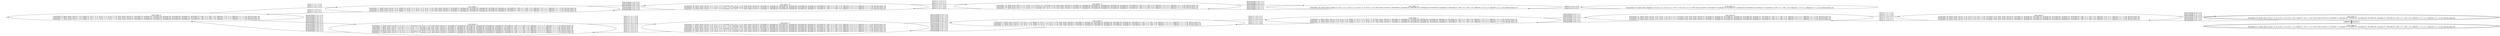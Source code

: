 digraph {
rankdir="LR"
s0[label="state_index=0
State(index=9, fluent atoms=[(at p2 c_0_0), (empty t1), (at t1 c_0_1), (at p3 c_0_1), (at p1 c_0_1)], static atoms=[(truck t1), (locatable t1), (package p3), (locatable p3), (package p2), (locatable p2), (package p1), (locatable p1), (cell c_0_1), (cell c_0_0), (adjacent c_0_0 c_0_1), (adjacent c_0_1 c_0_0)], derived atoms=[])
State(index=0, fluent atoms=[(at p1 c_0_0), (empty t1), (at t1 c_0_1), (at p2 c_0_1), (at p3 c_0_1)], static atoms=[(truck t1), (locatable t1), (package p3), (locatable p3), (package p2), (locatable p2), (package p1), (locatable p1), (cell c_0_1), (cell c_0_0), (adjacent c_0_0 c_0_1), (adjacent c_0_1 c_0_0)], derived atoms=[])
State(index=17, fluent atoms=[(at p3 c_0_0), (empty t1), (at t1 c_0_1), (at p2 c_0_1), (at p1 c_0_1)], static atoms=[(truck t1), (locatable t1), (package p3), (locatable p3), (package p2), (locatable p2), (package p1), (locatable p1), (cell c_0_1), (cell c_0_0), (adjacent c_0_0 c_0_1), (adjacent c_0_1 c_0_0)], derived atoms=[])
"]
s1[label="state_index=1
State(index=10, fluent atoms=[(at p2 c_0_0), (empty t1), (at p3 c_0_1), (at t1 c_0_0), (at p1 c_0_1)], static atoms=[(truck t1), (locatable t1), (package p3), (locatable p3), (package p2), (locatable p2), (package p1), (locatable p1), (cell c_0_1), (cell c_0_0), (adjacent c_0_0 c_0_1), (adjacent c_0_1 c_0_0)], derived atoms=[])
State(index=1, fluent atoms=[(at p1 c_0_0), (empty t1), (at p2 c_0_1), (at p3 c_0_1), (at t1 c_0_0)], static atoms=[(truck t1), (locatable t1), (package p3), (locatable p3), (package p2), (locatable p2), (package p1), (locatable p1), (cell c_0_1), (cell c_0_0), (adjacent c_0_0 c_0_1), (adjacent c_0_1 c_0_0)], derived atoms=[])
State(index=18, fluent atoms=[(at p3 c_0_0), (empty t1), (at p2 c_0_1), (at t1 c_0_0), (at p1 c_0_1)], static atoms=[(truck t1), (locatable t1), (package p3), (locatable p3), (package p2), (locatable p2), (package p1), (locatable p1), (cell c_0_1), (cell c_0_0), (adjacent c_0_0 c_0_1), (adjacent c_0_1 c_0_0)], derived atoms=[])
"]
s2[label="state_index=2
State(index=11, fluent atoms=[(at p2 c_0_0), (at t1 c_0_1), (carrying t1 p3), (at p1 c_0_1)], static atoms=[(truck t1), (locatable t1), (package p3), (locatable p3), (package p2), (locatable p2), (package p1), (locatable p1), (cell c_0_1), (cell c_0_0), (adjacent c_0_0 c_0_1), (adjacent c_0_1 c_0_0)], derived atoms=[])
State(index=8, fluent atoms=[(at p2 c_0_0), (at t1 c_0_1), (at p3 c_0_1), (carrying t1 p1)], static atoms=[(truck t1), (locatable t1), (package p3), (locatable p3), (package p2), (locatable p2), (package p1), (locatable p1), (cell c_0_1), (cell c_0_0), (adjacent c_0_0 c_0_1), (adjacent c_0_1 c_0_0)], derived atoms=[])
State(index=3, fluent atoms=[(at p1 c_0_0), (at t1 c_0_1), (at p3 c_0_1), (carrying t1 p2)], static atoms=[(truck t1), (locatable t1), (package p3), (locatable p3), (package p2), (locatable p2), (package p1), (locatable p1), (cell c_0_1), (cell c_0_0), (adjacent c_0_0 c_0_1), (adjacent c_0_1 c_0_0)], derived atoms=[])
State(index=2, fluent atoms=[(at p1 c_0_0), (at t1 c_0_1), (at p2 c_0_1), (carrying t1 p3)], static atoms=[(truck t1), (locatable t1), (package p3), (locatable p3), (package p2), (locatable p2), (package p1), (locatable p1), (cell c_0_1), (cell c_0_0), (adjacent c_0_0 c_0_1), (adjacent c_0_1 c_0_0)], derived atoms=[])
State(index=16, fluent atoms=[(at p3 c_0_0), (at t1 c_0_1), (carrying t1 p2), (at p1 c_0_1)], static atoms=[(truck t1), (locatable t1), (package p3), (locatable p3), (package p2), (locatable p2), (package p1), (locatable p1), (cell c_0_1), (cell c_0_0), (adjacent c_0_0 c_0_1), (adjacent c_0_1 c_0_0)], derived atoms=[])
State(index=19, fluent atoms=[(at p3 c_0_0), (at t1 c_0_1), (at p2 c_0_1), (carrying t1 p1)], static atoms=[(truck t1), (locatable t1), (package p3), (locatable p3), (package p2), (locatable p2), (package p1), (locatable p1), (cell c_0_1), (cell c_0_0), (adjacent c_0_0 c_0_1), (adjacent c_0_1 c_0_0)], derived atoms=[])
"]
s3[label="state_index=3
State(index=12, fluent atoms=[(at p2 c_0_0), (at t1 c_0_0), (carrying t1 p3), (at p1 c_0_1)], static atoms=[(truck t1), (locatable t1), (package p3), (locatable p3), (package p2), (locatable p2), (package p1), (locatable p1), (cell c_0_1), (cell c_0_0), (adjacent c_0_0 c_0_1), (adjacent c_0_1 c_0_0)], derived atoms=[])
State(index=7, fluent atoms=[(at p2 c_0_0), (at p3 c_0_1), (at t1 c_0_0), (carrying t1 p1)], static atoms=[(truck t1), (locatable t1), (package p3), (locatable p3), (package p2), (locatable p2), (package p1), (locatable p1), (cell c_0_1), (cell c_0_0), (adjacent c_0_0 c_0_1), (adjacent c_0_1 c_0_0)], derived atoms=[])
State(index=4, fluent atoms=[(at p1 c_0_0), (at p3 c_0_1), (at t1 c_0_0), (carrying t1 p2)], static atoms=[(truck t1), (locatable t1), (package p3), (locatable p3), (package p2), (locatable p2), (package p1), (locatable p1), (cell c_0_1), (cell c_0_0), (adjacent c_0_0 c_0_1), (adjacent c_0_1 c_0_0)], derived atoms=[])
State(index=15, fluent atoms=[(at p3 c_0_0), (at t1 c_0_0), (carrying t1 p2), (at p1 c_0_1)], static atoms=[(truck t1), (locatable t1), (package p3), (locatable p3), (package p2), (locatable p2), (package p1), (locatable p1), (cell c_0_1), (cell c_0_0), (adjacent c_0_0 c_0_1), (adjacent c_0_1 c_0_0)], derived atoms=[])
State(index=20, fluent atoms=[(at p3 c_0_0), (at p2 c_0_1), (at t1 c_0_0), (carrying t1 p1)], static atoms=[(truck t1), (locatable t1), (package p3), (locatable p3), (package p2), (locatable p2), (package p1), (locatable p1), (cell c_0_1), (cell c_0_0), (adjacent c_0_0 c_0_1), (adjacent c_0_1 c_0_0)], derived atoms=[])
State(index=23, fluent atoms=[(at p1 c_0_0), (at p2 c_0_1), (at t1 c_0_0), (carrying t1 p3)], static atoms=[(truck t1), (locatable t1), (package p3), (locatable p3), (package p2), (locatable p2), (package p1), (locatable p1), (cell c_0_1), (cell c_0_0), (adjacent c_0_0 c_0_1), (adjacent c_0_1 c_0_0)], derived atoms=[])
"]
s4[label="state_index=4
State(index=5, fluent atoms=[(at p2 c_0_0), (at p1 c_0_0), (empty t1), (at p3 c_0_1), (at t1 c_0_0)], static atoms=[(truck t1), (locatable t1), (package p3), (locatable p3), (package p2), (locatable p2), (package p1), (locatable p1), (cell c_0_1), (cell c_0_0), (adjacent c_0_0 c_0_1), (adjacent c_0_1 c_0_0)], derived atoms=[])
State(index=13, fluent atoms=[(at p3 c_0_0), (at p2 c_0_0), (empty t1), (at t1 c_0_0), (at p1 c_0_1)], static atoms=[(truck t1), (locatable t1), (package p3), (locatable p3), (package p2), (locatable p2), (package p1), (locatable p1), (cell c_0_1), (cell c_0_0), (adjacent c_0_0 c_0_1), (adjacent c_0_1 c_0_0)], derived atoms=[])
State(index=21, fluent atoms=[(at p3 c_0_0), (at p1 c_0_0), (empty t1), (at p2 c_0_1), (at t1 c_0_0)], static atoms=[(truck t1), (locatable t1), (package p3), (locatable p3), (package p2), (locatable p2), (package p1), (locatable p1), (cell c_0_1), (cell c_0_0), (adjacent c_0_0 c_0_1), (adjacent c_0_1 c_0_0)], derived atoms=[])
"]
s5[label="state_index=5
State(index=6, fluent atoms=[(at p2 c_0_0), (at p1 c_0_0), (empty t1), (at t1 c_0_1), (at p3 c_0_1)], static atoms=[(truck t1), (locatable t1), (package p3), (locatable p3), (package p2), (locatable p2), (package p1), (locatable p1), (cell c_0_1), (cell c_0_0), (adjacent c_0_0 c_0_1), (adjacent c_0_1 c_0_0)], derived atoms=[])
State(index=14, fluent atoms=[(at p3 c_0_0), (at p2 c_0_0), (empty t1), (at t1 c_0_1), (at p1 c_0_1)], static atoms=[(truck t1), (locatable t1), (package p3), (locatable p3), (package p2), (locatable p2), (package p1), (locatable p1), (cell c_0_1), (cell c_0_0), (adjacent c_0_0 c_0_1), (adjacent c_0_1 c_0_0)], derived atoms=[])
State(index=22, fluent atoms=[(at p3 c_0_0), (at p1 c_0_0), (empty t1), (at t1 c_0_1), (at p2 c_0_1)], static atoms=[(truck t1), (locatable t1), (package p3), (locatable p3), (package p2), (locatable p2), (package p1), (locatable p1), (cell c_0_1), (cell c_0_0), (adjacent c_0_0 c_0_1), (adjacent c_0_1 c_0_0)], derived atoms=[])
"]
s6[label="state_index=6
State(index=31, fluent atoms=[(at p2 c_0_0), (at p1 c_0_0), (at t1 c_0_1), (carrying t1 p3)], static atoms=[(truck t1), (locatable t1), (package p3), (locatable p3), (package p2), (locatable p2), (package p1), (locatable p1), (cell c_0_1), (cell c_0_0), (adjacent c_0_0 c_0_1), (adjacent c_0_1 c_0_0)], derived atoms=[])
State(index=30, fluent atoms=[(at p3 c_0_0), (at p2 c_0_0), (at t1 c_0_1), (carrying t1 p1)], static atoms=[(truck t1), (locatable t1), (package p3), (locatable p3), (package p2), (locatable p2), (package p1), (locatable p1), (cell c_0_1), (cell c_0_0), (adjacent c_0_0 c_0_1), (adjacent c_0_1 c_0_0)], derived atoms=[])
State(index=24, fluent atoms=[(at p3 c_0_0), (at p1 c_0_0), (at t1 c_0_1), (carrying t1 p2)], static atoms=[(truck t1), (locatable t1), (package p3), (locatable p3), (package p2), (locatable p2), (package p1), (locatable p1), (cell c_0_1), (cell c_0_0), (adjacent c_0_0 c_0_1), (adjacent c_0_1 c_0_0)], derived atoms=[])
"]
s7[label="state_index=7
State(index=29, fluent atoms=[(at p3 c_0_0), (at p2 c_0_0), (at t1 c_0_0), (carrying t1 p1)], static atoms=[(truck t1), (locatable t1), (package p3), (locatable p3), (package p2), (locatable p2), (package p1), (locatable p1), (cell c_0_1), (cell c_0_0), (adjacent c_0_0 c_0_1), (adjacent c_0_1 c_0_0)], derived atoms=[])
State(index=25, fluent atoms=[(at p3 c_0_0), (at p1 c_0_0), (at t1 c_0_0), (carrying t1 p2)], static atoms=[(truck t1), (locatable t1), (package p3), (locatable p3), (package p2), (locatable p2), (package p1), (locatable p1), (cell c_0_1), (cell c_0_0), (adjacent c_0_0 c_0_1), (adjacent c_0_1 c_0_0)], derived atoms=[])
State(index=28, fluent atoms=[(at p2 c_0_0), (at p1 c_0_0), (at t1 c_0_0), (carrying t1 p3)], static atoms=[(truck t1), (locatable t1), (package p3), (locatable p3), (package p2), (locatable p2), (package p1), (locatable p1), (cell c_0_1), (cell c_0_0), (adjacent c_0_0 c_0_1), (adjacent c_0_1 c_0_0)], derived atoms=[])
"]
s8[peripheries=2,label="state_index=8
State(index=26, fluent atoms=[(at p3 c_0_0), (at p2 c_0_0), (at p1 c_0_0), (empty t1), (at t1 c_0_0)], static atoms=[(truck t1), (locatable t1), (package p3), (locatable p3), (package p2), (locatable p2), (package p1), (locatable p1), (cell c_0_1), (cell c_0_0), (adjacent c_0_0 c_0_1), (adjacent c_0_1 c_0_0)], derived atoms=[])
"]
s9[peripheries=2,label="state_index=9
State(index=27, fluent atoms=[(at p3 c_0_0), (at p2 c_0_0), (at p1 c_0_0), (empty t1), (at t1 c_0_1)], static atoms=[(truck t1), (locatable t1), (package p3), (locatable p3), (package p2), (locatable p2), (package p1), (locatable p1), (cell c_0_1), (cell c_0_0), (adjacent c_0_0 c_0_1), (adjacent c_0_1 c_0_0)], derived atoms=[])
"]
s10[label="state_index=10
State(index=39, fluent atoms=[(at p3 c_0_1), (at t1 c_0_0), (carrying t1 p2), (at p1 c_0_1)], static atoms=[(truck t1), (locatable t1), (package p3), (locatable p3), (package p2), (locatable p2), (package p1), (locatable p1), (cell c_0_1), (cell c_0_0), (adjacent c_0_0 c_0_1), (adjacent c_0_1 c_0_0)], derived atoms=[])
State(index=38, fluent atoms=[(at p2 c_0_1), (at p3 c_0_1), (at t1 c_0_0), (carrying t1 p1)], static atoms=[(truck t1), (locatable t1), (package p3), (locatable p3), (package p2), (locatable p2), (package p1), (locatable p1), (cell c_0_1), (cell c_0_0), (adjacent c_0_0 c_0_1), (adjacent c_0_1 c_0_0)], derived atoms=[])
State(index=32, fluent atoms=[(at p2 c_0_1), (at t1 c_0_0), (carrying t1 p3), (at p1 c_0_1)], static atoms=[(truck t1), (locatable t1), (package p3), (locatable p3), (package p2), (locatable p2), (package p1), (locatable p1), (cell c_0_1), (cell c_0_0), (adjacent c_0_0 c_0_1), (adjacent c_0_1 c_0_0)], derived atoms=[])
"]
s11[label="state_index=11
State(index=37, fluent atoms=[(at t1 c_0_1), (at p2 c_0_1), (at p3 c_0_1), (carrying t1 p1)], static atoms=[(truck t1), (locatable t1), (package p3), (locatable p3), (package p2), (locatable p2), (package p1), (locatable p1), (cell c_0_1), (cell c_0_0), (adjacent c_0_0 c_0_1), (adjacent c_0_1 c_0_0)], derived atoms=[])
State(index=36, fluent atoms=[(at t1 c_0_1), (at p3 c_0_1), (carrying t1 p2), (at p1 c_0_1)], static atoms=[(truck t1), (locatable t1), (package p3), (locatable p3), (package p2), (locatable p2), (package p1), (locatable p1), (cell c_0_1), (cell c_0_0), (adjacent c_0_0 c_0_1), (adjacent c_0_1 c_0_0)], derived atoms=[])
State(index=33, fluent atoms=[(at t1 c_0_1), (at p2 c_0_1), (carrying t1 p3), (at p1 c_0_1)], static atoms=[(truck t1), (locatable t1), (package p3), (locatable p3), (package p2), (locatable p2), (package p1), (locatable p1), (cell c_0_1), (cell c_0_0), (adjacent c_0_0 c_0_1), (adjacent c_0_1 c_0_0)], derived atoms=[])
"]
s12[label="state_index=12
State(index=34, fluent atoms=[(empty t1), (at t1 c_0_1), (at p2 c_0_1), (at p3 c_0_1), (at p1 c_0_1)], static atoms=[(truck t1), (locatable t1), (package p3), (locatable p3), (package p2), (locatable p2), (package p1), (locatable p1), (cell c_0_1), (cell c_0_0), (adjacent c_0_0 c_0_1), (adjacent c_0_1 c_0_0)], derived atoms=[])
"]
s13[label="state_index=13
State(index=35, fluent atoms=[(empty t1), (at p2 c_0_1), (at p3 c_0_1), (at t1 c_0_0), (at p1 c_0_1)], static atoms=[(truck t1), (locatable t1), (package p3), (locatable p3), (package p2), (locatable p2), (package p1), (locatable p1), (cell c_0_1), (cell c_0_0), (adjacent c_0_0 c_0_1), (adjacent c_0_1 c_0_0)], derived atoms=[])
"]
Dangling [ label = "", style = invis ]
{ rank = same; Dangling }
Dangling -> s0
{ rank = same; s13}
{ rank = same; s12}
{ rank = same; s11}
{ rank = same; s10}
{ rank = same; s1}
{ rank = same; s0}
{ rank = same; s2}
{ rank = same; s3}
{ rank = same; s4}
{ rank = same; s5}
{ rank = same; s6}
{ rank = same; s7}
{ rank = same; s8,s9}
s0->s1 [label="(move t1 c_0_1 c_0_0)
(move t1 c_0_1 c_0_0)
(move t1 c_0_1 c_0_0)
"]
s0->s2 [label="(pick-package t1 p3 c_0_1)
(pick-package t1 p2 c_0_1)
(pick-package t1 p1 c_0_1)
(pick-package t1 p2 c_0_1)
(pick-package t1 p1 c_0_1)
(pick-package t1 p3 c_0_1)
"]
s1->s0 [label="(move t1 c_0_0 c_0_1)
(move t1 c_0_0 c_0_1)
(move t1 c_0_0 c_0_1)
"]
s1->s10 [label="(pick-package t1 p1 c_0_0)
(pick-package t1 p2 c_0_0)
(pick-package t1 p3 c_0_0)
"]
s2->s0 [label="(drop-package t1 p1 c_0_1)
(drop-package t1 p3 c_0_1)
(drop-package t1 p2 c_0_1)
(drop-package t1 p3 c_0_1)
(drop-package t1 p1 c_0_1)
(drop-package t1 p2 c_0_1)
"]
s2->s3 [label="(move t1 c_0_1 c_0_0)
(move t1 c_0_1 c_0_0)
(move t1 c_0_1 c_0_0)
(move t1 c_0_1 c_0_0)
(move t1 c_0_1 c_0_0)
(move t1 c_0_1 c_0_0)
"]
s3->s2 [label="(move t1 c_0_0 c_0_1)
(move t1 c_0_0 c_0_1)
(move t1 c_0_0 c_0_1)
(move t1 c_0_0 c_0_1)
(move t1 c_0_0 c_0_1)
(move t1 c_0_0 c_0_1)
"]
s3->s4 [label="(drop-package t1 p2 c_0_0)
(drop-package t1 p1 c_0_0)
(drop-package t1 p1 c_0_0)
(drop-package t1 p3 c_0_0)
(drop-package t1 p2 c_0_0)
(drop-package t1 p3 c_0_0)
"]
s4->s3 [label="(pick-package t1 p2 c_0_0)
(pick-package t1 p2 c_0_0)
(pick-package t1 p3 c_0_0)
(pick-package t1 p3 c_0_0)
(pick-package t1 p1 c_0_0)
(pick-package t1 p1 c_0_0)
"]
s4->s5 [label="(move t1 c_0_0 c_0_1)
(move t1 c_0_0 c_0_1)
(move t1 c_0_0 c_0_1)
"]
s5->s4 [label="(move t1 c_0_1 c_0_0)
(move t1 c_0_1 c_0_0)
(move t1 c_0_1 c_0_0)
"]
s5->s6 [label="(pick-package t1 p2 c_0_1)
(pick-package t1 p1 c_0_1)
(pick-package t1 p3 c_0_1)
"]
s6->s5 [label="(drop-package t1 p1 c_0_1)
(drop-package t1 p2 c_0_1)
(drop-package t1 p3 c_0_1)
"]
s6->s7 [label="(move t1 c_0_1 c_0_0)
(move t1 c_0_1 c_0_0)
(move t1 c_0_1 c_0_0)
"]
s7->s6 [label="(move t1 c_0_0 c_0_1)
(move t1 c_0_0 c_0_1)
(move t1 c_0_0 c_0_1)
"]
s7->s8 [label="(drop-package t1 p2 c_0_0)
(drop-package t1 p3 c_0_0)
(drop-package t1 p1 c_0_0)
"]
s8->s7 [label="(pick-package t1 p3 c_0_0)
(pick-package t1 p2 c_0_0)
(pick-package t1 p1 c_0_0)
"]
s8->s9 [label="(move t1 c_0_0 c_0_1)
"]
s9->s8 [label="(move t1 c_0_1 c_0_0)
"]
s10->s1 [label="(drop-package t1 p1 c_0_0)
(drop-package t1 p3 c_0_0)
(drop-package t1 p2 c_0_0)
"]
s10->s11 [label="(move t1 c_0_0 c_0_1)
(move t1 c_0_0 c_0_1)
(move t1 c_0_0 c_0_1)
"]
s11->s10 [label="(move t1 c_0_1 c_0_0)
(move t1 c_0_1 c_0_0)
(move t1 c_0_1 c_0_0)
"]
s11->s12 [label="(drop-package t1 p2 c_0_1)
(drop-package t1 p1 c_0_1)
(drop-package t1 p3 c_0_1)
"]
s12->s11 [label="(pick-package t1 p1 c_0_1)
(pick-package t1 p2 c_0_1)
(pick-package t1 p3 c_0_1)
"]
s12->s13 [label="(move t1 c_0_1 c_0_0)
"]
s13->s12 [label="(move t1 c_0_0 c_0_1)
"]
}
